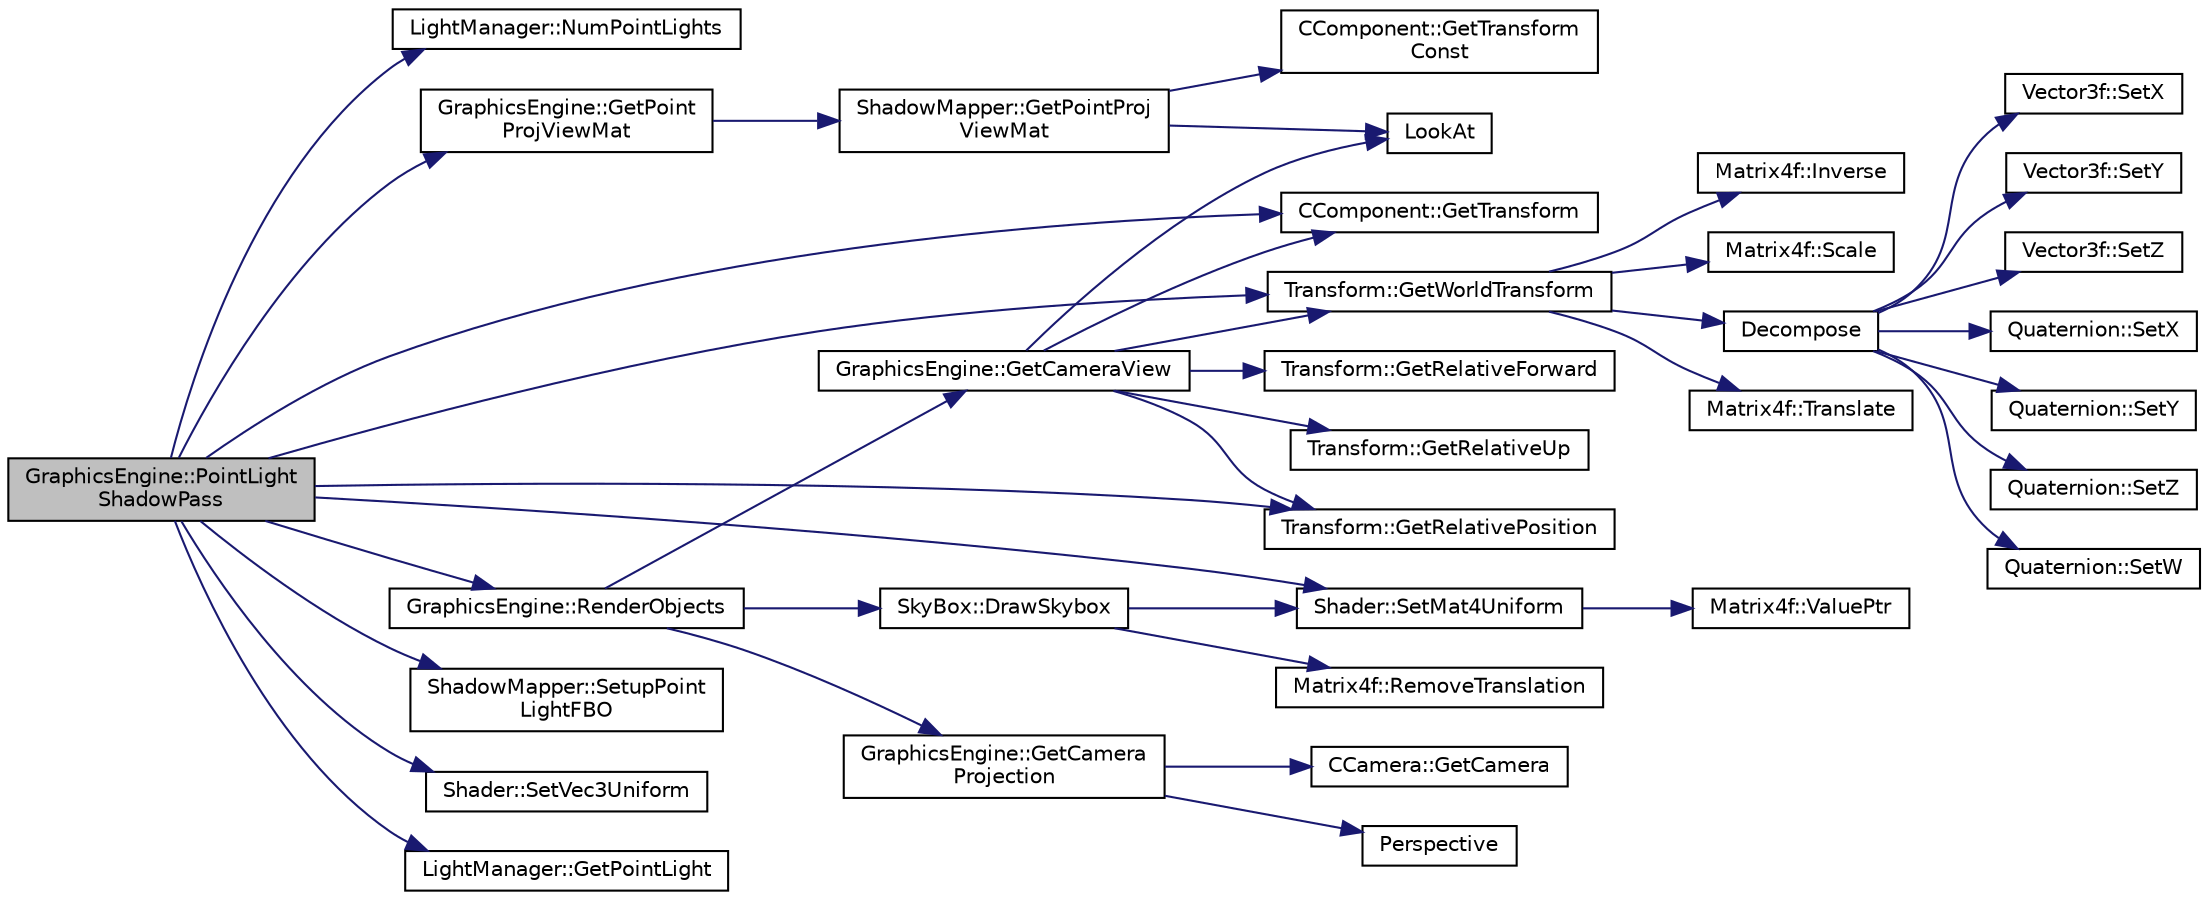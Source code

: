 digraph "GraphicsEngine::PointLightShadowPass"
{
 // LATEX_PDF_SIZE
  edge [fontname="Helvetica",fontsize="10",labelfontname="Helvetica",labelfontsize="10"];
  node [fontname="Helvetica",fontsize="10",shape=record];
  rankdir="LR";
  Node359 [label="GraphicsEngine::PointLight\lShadowPass",height=0.2,width=0.4,color="black", fillcolor="grey75", style="filled", fontcolor="black",tooltip=" "];
  Node359 -> Node360 [color="midnightblue",fontsize="10",style="solid",fontname="Helvetica"];
  Node360 [label="LightManager::NumPointLights",height=0.2,width=0.4,color="black", fillcolor="white", style="filled",URL="$class_light_manager.html#ab36a34da5749813d3739467ab717f8a0",tooltip=" "];
  Node359 -> Node361 [color="midnightblue",fontsize="10",style="solid",fontname="Helvetica"];
  Node361 [label="GraphicsEngine::GetPoint\lProjViewMat",height=0.2,width=0.4,color="black", fillcolor="white", style="filled",URL="$class_graphics_engine.html#a7b32d1c5937aa9bc28c15b448abe91b9",tooltip=" "];
  Node361 -> Node362 [color="midnightblue",fontsize="10",style="solid",fontname="Helvetica"];
  Node362 [label="ShadowMapper::GetPointProj\lViewMat",height=0.2,width=0.4,color="black", fillcolor="white", style="filled",URL="$class_shadow_mapper.html#a0997e4c6b52e3c9f2c2ffbaaf6c55e9e",tooltip=" "];
  Node362 -> Node363 [color="midnightblue",fontsize="10",style="solid",fontname="Helvetica"];
  Node363 [label="LookAt",height=0.2,width=0.4,color="black", fillcolor="white", style="filled",URL="$_misc_math_8cpp.html#a84fdff132c6f3a334dbb0146e255b072",tooltip=" "];
  Node362 -> Node364 [color="midnightblue",fontsize="10",style="solid",fontname="Helvetica"];
  Node364 [label="CComponent::GetTransform\lConst",height=0.2,width=0.4,color="black", fillcolor="white", style="filled",URL="$class_c_component.html#af5cce04979b7dbc171f0898f9d375603",tooltip="get a constant reference to transform"];
  Node359 -> Node365 [color="midnightblue",fontsize="10",style="solid",fontname="Helvetica"];
  Node365 [label="ShadowMapper::SetupPoint\lLightFBO",height=0.2,width=0.4,color="black", fillcolor="white", style="filled",URL="$class_shadow_mapper.html#a24f091279d5065452d6b66111a557f8c",tooltip=" "];
  Node359 -> Node366 [color="midnightblue",fontsize="10",style="solid",fontname="Helvetica"];
  Node366 [label="Shader::SetMat4Uniform",height=0.2,width=0.4,color="black", fillcolor="white", style="filled",URL="$class_shader.html#af3c9771992ec0ec23433713bebb4ee79",tooltip="Sets a global matrix 4x4 uniform in the shader"];
  Node366 -> Node367 [color="midnightblue",fontsize="10",style="solid",fontname="Helvetica"];
  Node367 [label="Matrix4f::ValuePtr",height=0.2,width=0.4,color="black", fillcolor="white", style="filled",URL="$class_matrix4f.html#a2e3678454ddd2063fff3f21dfac85a45",tooltip=" "];
  Node359 -> Node368 [color="midnightblue",fontsize="10",style="solid",fontname="Helvetica"];
  Node368 [label="Shader::SetVec3Uniform",height=0.2,width=0.4,color="black", fillcolor="white", style="filled",URL="$class_shader.html#a45c80435b4ade277078d352c0cad5aa8",tooltip=" "];
  Node359 -> Node369 [color="midnightblue",fontsize="10",style="solid",fontname="Helvetica"];
  Node369 [label="LightManager::GetPointLight",height=0.2,width=0.4,color="black", fillcolor="white", style="filled",URL="$class_light_manager.html#ab7e71485d297025ffc6b56087316803f",tooltip=" "];
  Node359 -> Node370 [color="midnightblue",fontsize="10",style="solid",fontname="Helvetica"];
  Node370 [label="CComponent::GetTransform",height=0.2,width=0.4,color="black", fillcolor="white", style="filled",URL="$class_c_component.html#a3796546e2460ee6457af80534ddff0d5",tooltip="transform accessor"];
  Node359 -> Node371 [color="midnightblue",fontsize="10",style="solid",fontname="Helvetica"];
  Node371 [label="Transform::GetWorldTransform",height=0.2,width=0.4,color="black", fillcolor="white", style="filled",URL="$class_transform.html#ac84077749121c7c7192d3ffa47db49c9",tooltip="Gets this transform's absolute value in world space based on all its parents."];
  Node371 -> Node372 [color="midnightblue",fontsize="10",style="solid",fontname="Helvetica"];
  Node372 [label="Matrix4f::Translate",height=0.2,width=0.4,color="black", fillcolor="white", style="filled",URL="$class_matrix4f.html#a7f24e90f377fa263ff85116aad8f25bb",tooltip=" "];
  Node371 -> Node373 [color="midnightblue",fontsize="10",style="solid",fontname="Helvetica"];
  Node373 [label="Matrix4f::Inverse",height=0.2,width=0.4,color="black", fillcolor="white", style="filled",URL="$class_matrix4f.html#aa09d69518dac4d550ad479961ec19f73",tooltip=" "];
  Node371 -> Node374 [color="midnightblue",fontsize="10",style="solid",fontname="Helvetica"];
  Node374 [label="Matrix4f::Scale",height=0.2,width=0.4,color="black", fillcolor="white", style="filled",URL="$class_matrix4f.html#a71cb5e4de86d71bf51c079ad8acbf229",tooltip=" "];
  Node371 -> Node375 [color="midnightblue",fontsize="10",style="solid",fontname="Helvetica"];
  Node375 [label="Decompose",height=0.2,width=0.4,color="black", fillcolor="white", style="filled",URL="$_misc_math_8cpp.html#a5333ad52717a28c5234329908023c296",tooltip=" "];
  Node375 -> Node376 [color="midnightblue",fontsize="10",style="solid",fontname="Helvetica"];
  Node376 [label="Vector3f::SetX",height=0.2,width=0.4,color="black", fillcolor="white", style="filled",URL="$class_vector3f.html#aaa6791fa256647707bcf41017f498bcf",tooltip="x value mutator"];
  Node375 -> Node377 [color="midnightblue",fontsize="10",style="solid",fontname="Helvetica"];
  Node377 [label="Vector3f::SetY",height=0.2,width=0.4,color="black", fillcolor="white", style="filled",URL="$class_vector3f.html#a260bcd7eb6bebb43f79a29421d254f2b",tooltip="y value mutator"];
  Node375 -> Node378 [color="midnightblue",fontsize="10",style="solid",fontname="Helvetica"];
  Node378 [label="Vector3f::SetZ",height=0.2,width=0.4,color="black", fillcolor="white", style="filled",URL="$class_vector3f.html#afb24d616af2e75cce9af632c870141ac",tooltip="z value mutator"];
  Node375 -> Node379 [color="midnightblue",fontsize="10",style="solid",fontname="Helvetica"];
  Node379 [label="Quaternion::SetX",height=0.2,width=0.4,color="black", fillcolor="white", style="filled",URL="$class_quaternion.html#a1bfc1782be552d9163706f772faab415",tooltip="x value mutator"];
  Node375 -> Node380 [color="midnightblue",fontsize="10",style="solid",fontname="Helvetica"];
  Node380 [label="Quaternion::SetY",height=0.2,width=0.4,color="black", fillcolor="white", style="filled",URL="$class_quaternion.html#a7bb167a496e76cd5dfeeff68cd22c143",tooltip="y value mutator"];
  Node375 -> Node381 [color="midnightblue",fontsize="10",style="solid",fontname="Helvetica"];
  Node381 [label="Quaternion::SetZ",height=0.2,width=0.4,color="black", fillcolor="white", style="filled",URL="$class_quaternion.html#a68030fa2014f3d281ac8116722954661",tooltip="z value mutator"];
  Node375 -> Node382 [color="midnightblue",fontsize="10",style="solid",fontname="Helvetica"];
  Node382 [label="Quaternion::SetW",height=0.2,width=0.4,color="black", fillcolor="white", style="filled",URL="$class_quaternion.html#a1ebf115669b6eea34055c9ceabbab3c7",tooltip="w value mutator"];
  Node359 -> Node383 [color="midnightblue",fontsize="10",style="solid",fontname="Helvetica"];
  Node383 [label="Transform::GetRelativePosition",height=0.2,width=0.4,color="black", fillcolor="white", style="filled",URL="$class_transform.html#a07df84a85998644477081fc31d53e546",tooltip="position accessor"];
  Node359 -> Node384 [color="midnightblue",fontsize="10",style="solid",fontname="Helvetica"];
  Node384 [label="GraphicsEngine::RenderObjects",height=0.2,width=0.4,color="black", fillcolor="white", style="filled",URL="$class_graphics_engine.html#a070c6c156248e2846cf454770afa58fc",tooltip=" "];
  Node384 -> Node385 [color="midnightblue",fontsize="10",style="solid",fontname="Helvetica"];
  Node385 [label="SkyBox::DrawSkybox",height=0.2,width=0.4,color="black", fillcolor="white", style="filled",URL="$class_sky_box.html#acdb120b43fa970aaecb43c460e688f51",tooltip=" "];
  Node385 -> Node366 [color="midnightblue",fontsize="10",style="solid",fontname="Helvetica"];
  Node385 -> Node386 [color="midnightblue",fontsize="10",style="solid",fontname="Helvetica"];
  Node386 [label="Matrix4f::RemoveTranslation",height=0.2,width=0.4,color="black", fillcolor="white", style="filled",URL="$class_matrix4f.html#a75f54c6d707410fd7d9ed5b0263a3a73",tooltip=" "];
  Node384 -> Node387 [color="midnightblue",fontsize="10",style="solid",fontname="Helvetica"];
  Node387 [label="GraphicsEngine::GetCamera\lProjection",height=0.2,width=0.4,color="black", fillcolor="white", style="filled",URL="$class_graphics_engine.html#ad368bd761d0bea42600b0d5479d24f23",tooltip="Accessor for the projection matrix of the active camera."];
  Node387 -> Node388 [color="midnightblue",fontsize="10",style="solid",fontname="Helvetica"];
  Node388 [label="Perspective",height=0.2,width=0.4,color="black", fillcolor="white", style="filled",URL="$_misc_math_8cpp.html#adab621185cf6bcd31d66155a90eb1f0e",tooltip=" "];
  Node387 -> Node389 [color="midnightblue",fontsize="10",style="solid",fontname="Helvetica"];
  Node389 [label="CCamera::GetCamera",height=0.2,width=0.4,color="black", fillcolor="white", style="filled",URL="$class_c_camera.html#a0e2ace71b0702c64078e5cf997026247",tooltip="camera accessor"];
  Node384 -> Node390 [color="midnightblue",fontsize="10",style="solid",fontname="Helvetica"];
  Node390 [label="GraphicsEngine::GetCameraView",height=0.2,width=0.4,color="black", fillcolor="white", style="filled",URL="$class_graphics_engine.html#a0ee78e7d5cd78fef727ee2543f80cbd5",tooltip="returns the current camera view position/direction"];
  Node390 -> Node363 [color="midnightblue",fontsize="10",style="solid",fontname="Helvetica"];
  Node390 -> Node370 [color="midnightblue",fontsize="10",style="solid",fontname="Helvetica"];
  Node390 -> Node371 [color="midnightblue",fontsize="10",style="solid",fontname="Helvetica"];
  Node390 -> Node383 [color="midnightblue",fontsize="10",style="solid",fontname="Helvetica"];
  Node390 -> Node391 [color="midnightblue",fontsize="10",style="solid",fontname="Helvetica"];
  Node391 [label="Transform::GetRelativeForward",height=0.2,width=0.4,color="black", fillcolor="white", style="filled",URL="$class_transform.html#acdae6b71a7ab33739288c07e5876bc40",tooltip="Retrieves the forward direction of this vector relative to parent transform."];
  Node390 -> Node392 [color="midnightblue",fontsize="10",style="solid",fontname="Helvetica"];
  Node392 [label="Transform::GetRelativeUp",height=0.2,width=0.4,color="black", fillcolor="white", style="filled",URL="$class_transform.html#a6b845db08255a6fa05d94bfeefc7ef9f",tooltip="Retrieves the up direction of this vector relative to parent transform."];
}
